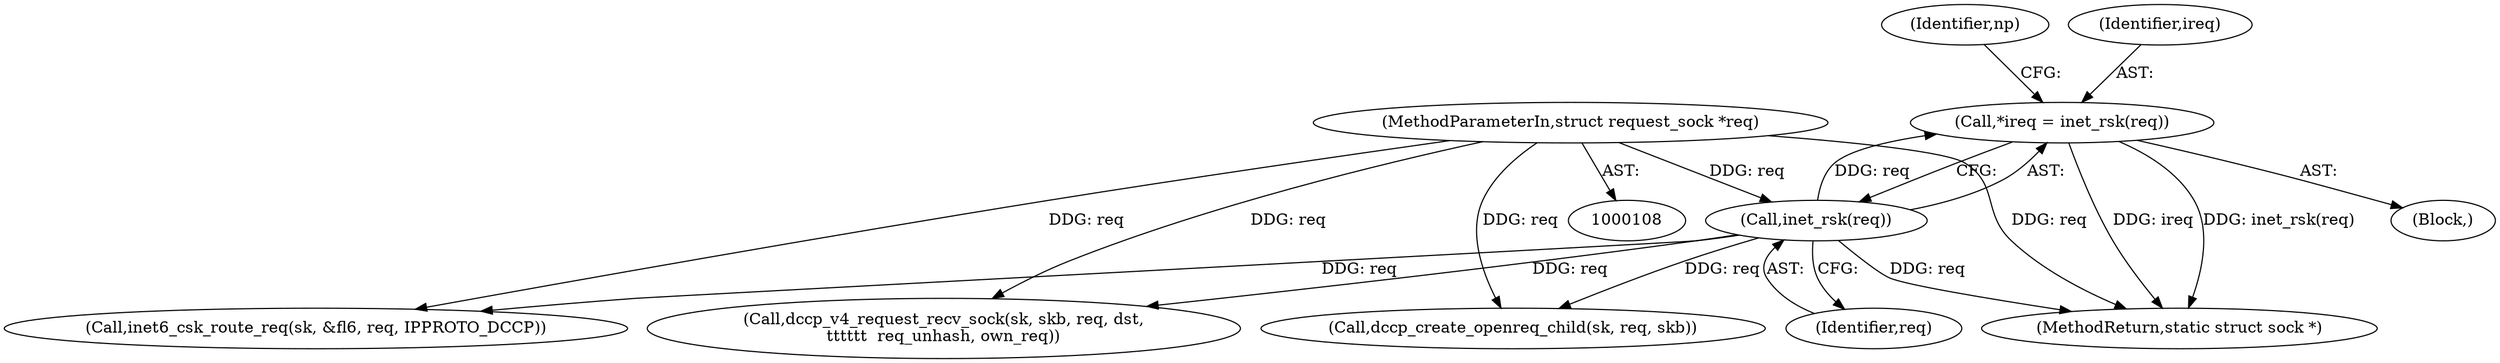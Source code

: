 digraph "0_linux_45f6fad84cc305103b28d73482b344d7f5b76f39_0@pointer" {
"1000117" [label="(Call,*ireq = inet_rsk(req))"];
"1000119" [label="(Call,inet_rsk(req))"];
"1000111" [label="(MethodParameterIn,struct request_sock *req)"];
"1000241" [label="(Call,inet6_csk_route_req(sk, &fl6, req, IPPROTO_DCCP))"];
"1000507" [label="(MethodReturn,static struct sock *)"];
"1000140" [label="(Call,dccp_v4_request_recv_sock(sk, skb, req, dst,\n\t\t\t\t\t\t  req_unhash, own_req))"];
"1000124" [label="(Identifier,np)"];
"1000118" [label="(Identifier,ireq)"];
"1000111" [label="(MethodParameterIn,struct request_sock *req)"];
"1000117" [label="(Call,*ireq = inet_rsk(req))"];
"1000120" [label="(Identifier,req)"];
"1000119" [label="(Call,inet_rsk(req))"];
"1000115" [label="(Block,)"];
"1000253" [label="(Call,dccp_create_openreq_child(sk, req, skb))"];
"1000117" -> "1000115"  [label="AST: "];
"1000117" -> "1000119"  [label="CFG: "];
"1000118" -> "1000117"  [label="AST: "];
"1000119" -> "1000117"  [label="AST: "];
"1000124" -> "1000117"  [label="CFG: "];
"1000117" -> "1000507"  [label="DDG: ireq"];
"1000117" -> "1000507"  [label="DDG: inet_rsk(req)"];
"1000119" -> "1000117"  [label="DDG: req"];
"1000119" -> "1000120"  [label="CFG: "];
"1000120" -> "1000119"  [label="AST: "];
"1000119" -> "1000507"  [label="DDG: req"];
"1000111" -> "1000119"  [label="DDG: req"];
"1000119" -> "1000140"  [label="DDG: req"];
"1000119" -> "1000241"  [label="DDG: req"];
"1000119" -> "1000253"  [label="DDG: req"];
"1000111" -> "1000108"  [label="AST: "];
"1000111" -> "1000507"  [label="DDG: req"];
"1000111" -> "1000140"  [label="DDG: req"];
"1000111" -> "1000241"  [label="DDG: req"];
"1000111" -> "1000253"  [label="DDG: req"];
}
